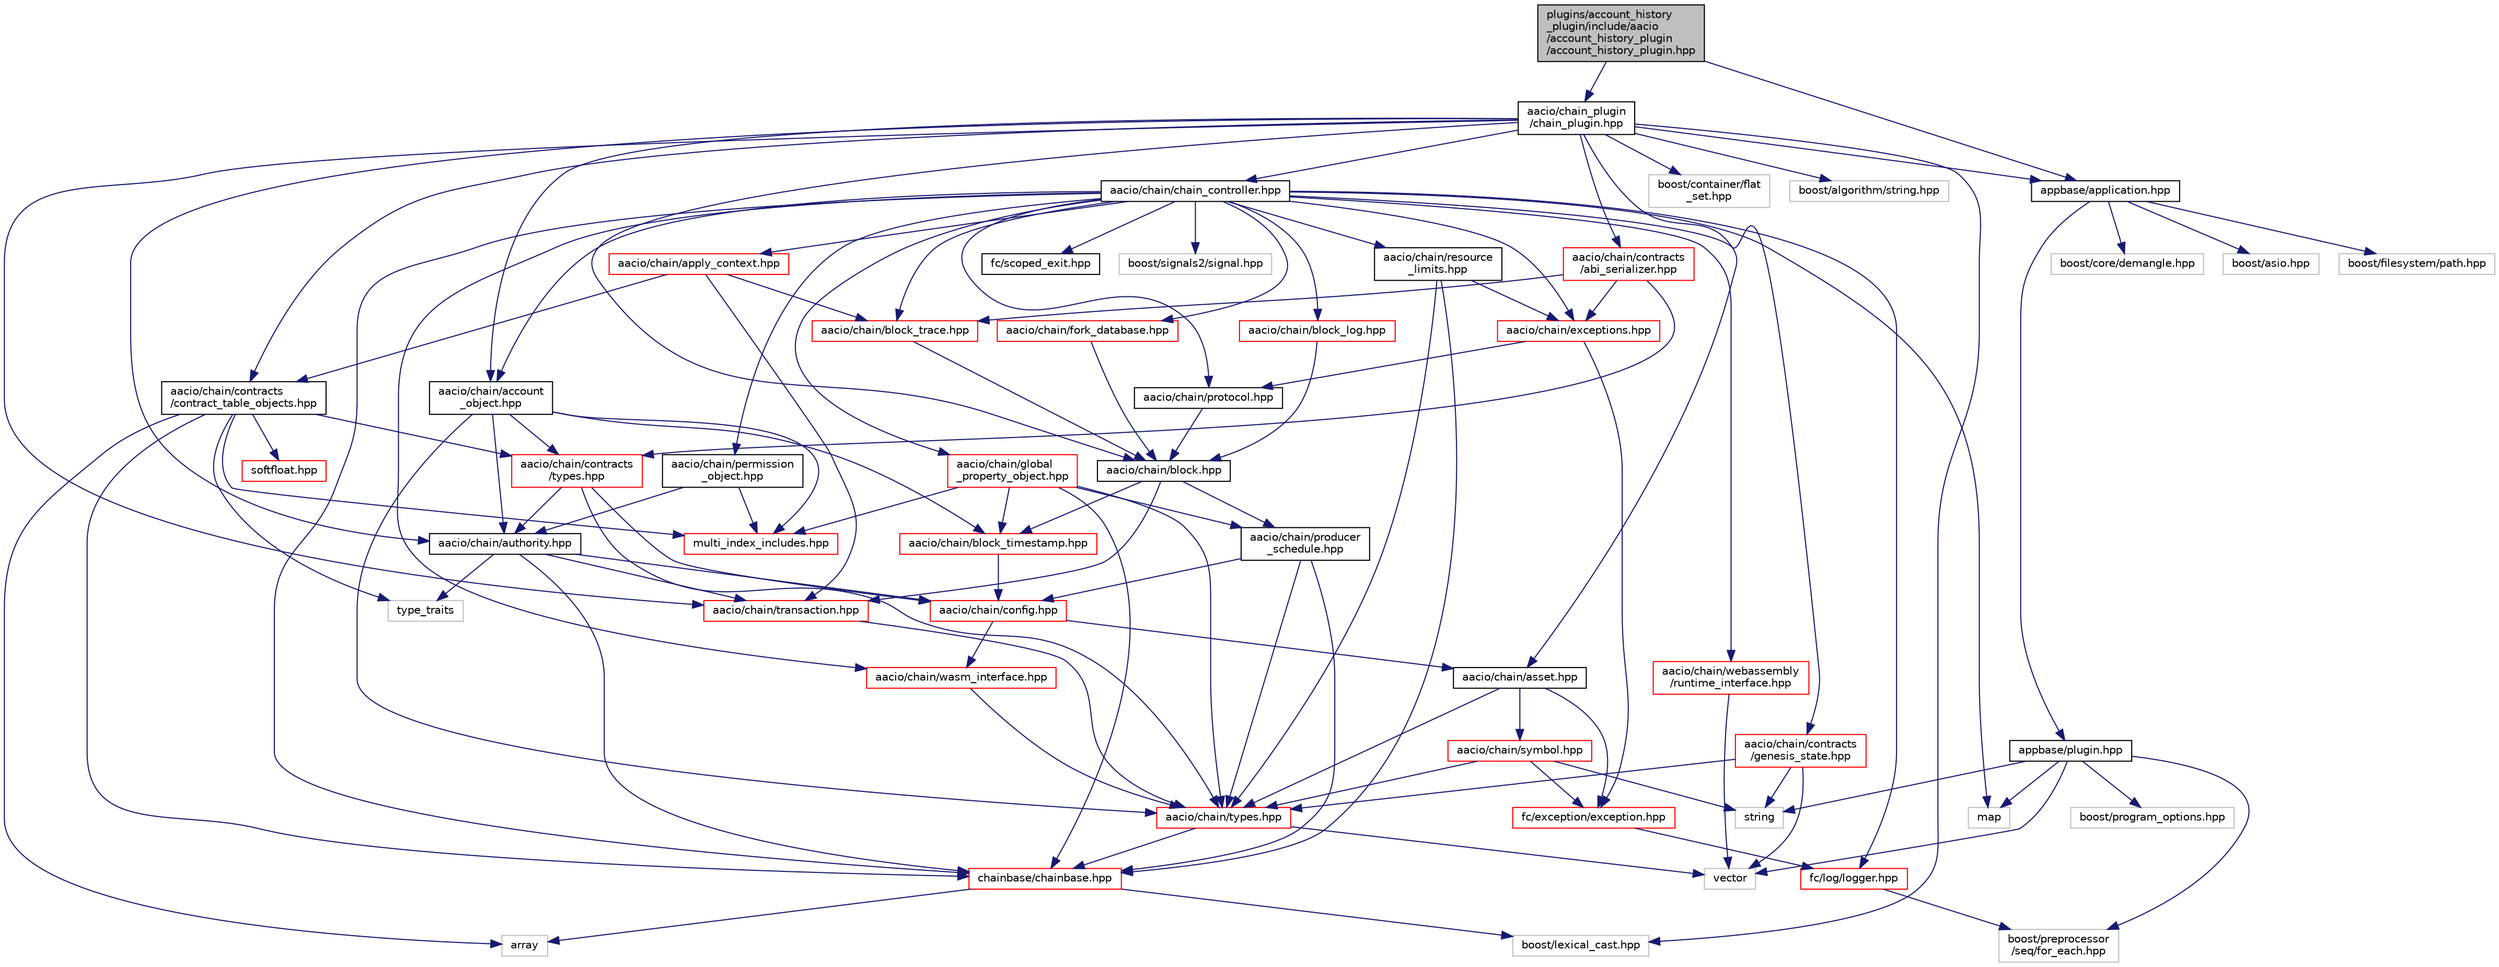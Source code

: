 digraph "plugins/account_history_plugin/include/aacio/account_history_plugin/account_history_plugin.hpp"
{
  edge [fontname="Helvetica",fontsize="10",labelfontname="Helvetica",labelfontsize="10"];
  node [fontname="Helvetica",fontsize="10",shape=record];
  Node0 [label="plugins/account_history\l_plugin/include/aacio\l/account_history_plugin\l/account_history_plugin.hpp",height=0.2,width=0.4,color="black", fillcolor="grey75", style="filled", fontcolor="black"];
  Node0 -> Node1 [color="midnightblue",fontsize="10",style="solid"];
  Node1 [label="appbase/application.hpp",height=0.2,width=0.4,color="black", fillcolor="white", style="filled",URL="$application_8hpp_source.html"];
  Node1 -> Node2 [color="midnightblue",fontsize="10",style="solid"];
  Node2 [label="appbase/plugin.hpp",height=0.2,width=0.4,color="black", fillcolor="white", style="filled",URL="$plugin_8hpp_source.html"];
  Node2 -> Node3 [color="midnightblue",fontsize="10",style="solid"];
  Node3 [label="boost/program_options.hpp",height=0.2,width=0.4,color="grey75", fillcolor="white", style="filled"];
  Node2 -> Node4 [color="midnightblue",fontsize="10",style="solid"];
  Node4 [label="boost/preprocessor\l/seq/for_each.hpp",height=0.2,width=0.4,color="grey75", fillcolor="white", style="filled"];
  Node2 -> Node5 [color="midnightblue",fontsize="10",style="solid"];
  Node5 [label="string",height=0.2,width=0.4,color="grey75", fillcolor="white", style="filled"];
  Node2 -> Node6 [color="midnightblue",fontsize="10",style="solid"];
  Node6 [label="vector",height=0.2,width=0.4,color="grey75", fillcolor="white", style="filled"];
  Node2 -> Node7 [color="midnightblue",fontsize="10",style="solid"];
  Node7 [label="map",height=0.2,width=0.4,color="grey75", fillcolor="white", style="filled"];
  Node1 -> Node8 [color="midnightblue",fontsize="10",style="solid"];
  Node8 [label="boost/filesystem/path.hpp",height=0.2,width=0.4,color="grey75", fillcolor="white", style="filled"];
  Node1 -> Node9 [color="midnightblue",fontsize="10",style="solid"];
  Node9 [label="boost/core/demangle.hpp",height=0.2,width=0.4,color="grey75", fillcolor="white", style="filled"];
  Node1 -> Node10 [color="midnightblue",fontsize="10",style="solid"];
  Node10 [label="boost/asio.hpp",height=0.2,width=0.4,color="grey75", fillcolor="white", style="filled"];
  Node0 -> Node11 [color="midnightblue",fontsize="10",style="solid"];
  Node11 [label="aacio/chain_plugin\l/chain_plugin.hpp",height=0.2,width=0.4,color="black", fillcolor="white", style="filled",URL="$chain__plugin_8hpp.html"];
  Node11 -> Node1 [color="midnightblue",fontsize="10",style="solid"];
  Node11 -> Node12 [color="midnightblue",fontsize="10",style="solid"];
  Node12 [label="aacio/chain/asset.hpp",height=0.2,width=0.4,color="black", fillcolor="white", style="filled",URL="$libraries_2chain_2include_2aacio_2chain_2asset_8hpp.html"];
  Node12 -> Node13 [color="midnightblue",fontsize="10",style="solid"];
  Node13 [label="fc/exception/exception.hpp",height=0.2,width=0.4,color="red", fillcolor="white", style="filled",URL="$exception_8hpp.html",tooltip="Defines exception&#39;s used by fc. "];
  Node13 -> Node14 [color="midnightblue",fontsize="10",style="solid"];
  Node14 [label="fc/log/logger.hpp",height=0.2,width=0.4,color="red", fillcolor="white", style="filled",URL="$logger_8hpp_source.html"];
  Node14 -> Node4 [color="midnightblue",fontsize="10",style="solid"];
  Node12 -> Node56 [color="midnightblue",fontsize="10",style="solid"];
  Node56 [label="aacio/chain/types.hpp",height=0.2,width=0.4,color="red", fillcolor="white", style="filled",URL="$libraries_2chain_2include_2aacio_2chain_2types_8hpp.html"];
  Node56 -> Node59 [color="midnightblue",fontsize="10",style="solid"];
  Node59 [label="chainbase/chainbase.hpp",height=0.2,width=0.4,color="red", fillcolor="white", style="filled",URL="$chainbase_8hpp_source.html"];
  Node59 -> Node27 [color="midnightblue",fontsize="10",style="solid"];
  Node27 [label="boost/lexical_cast.hpp",height=0.2,width=0.4,color="grey75", fillcolor="white", style="filled"];
  Node59 -> Node76 [color="midnightblue",fontsize="10",style="solid"];
  Node76 [label="array",height=0.2,width=0.4,color="grey75", fillcolor="white", style="filled"];
  Node56 -> Node6 [color="midnightblue",fontsize="10",style="solid"];
  Node12 -> Node128 [color="midnightblue",fontsize="10",style="solid"];
  Node128 [label="aacio/chain/symbol.hpp",height=0.2,width=0.4,color="red", fillcolor="white", style="filled",URL="$symbol_8hpp.html"];
  Node128 -> Node13 [color="midnightblue",fontsize="10",style="solid"];
  Node128 -> Node56 [color="midnightblue",fontsize="10",style="solid"];
  Node128 -> Node5 [color="midnightblue",fontsize="10",style="solid"];
  Node11 -> Node129 [color="midnightblue",fontsize="10",style="solid"];
  Node129 [label="aacio/chain/authority.hpp",height=0.2,width=0.4,color="black", fillcolor="white", style="filled",URL="$authority_8hpp.html"];
  Node129 -> Node59 [color="midnightblue",fontsize="10",style="solid"];
  Node129 -> Node130 [color="midnightblue",fontsize="10",style="solid"];
  Node130 [label="aacio/chain/transaction.hpp",height=0.2,width=0.4,color="red", fillcolor="white", style="filled",URL="$libraries_2chain_2include_2aacio_2chain_2transaction_8hpp.html"];
  Node130 -> Node56 [color="midnightblue",fontsize="10",style="solid"];
  Node129 -> Node132 [color="midnightblue",fontsize="10",style="solid"];
  Node132 [label="aacio/chain/config.hpp",height=0.2,width=0.4,color="red", fillcolor="white", style="filled",URL="$libraries_2chain_2include_2aacio_2chain_2config_8hpp.html"];
  Node132 -> Node12 [color="midnightblue",fontsize="10",style="solid"];
  Node132 -> Node133 [color="midnightblue",fontsize="10",style="solid"];
  Node133 [label="aacio/chain/wasm_interface.hpp",height=0.2,width=0.4,color="red", fillcolor="white", style="filled",URL="$wasm__interface_8hpp_source.html"];
  Node133 -> Node56 [color="midnightblue",fontsize="10",style="solid"];
  Node129 -> Node151 [color="midnightblue",fontsize="10",style="solid"];
  Node151 [label="type_traits",height=0.2,width=0.4,color="grey75", fillcolor="white", style="filled"];
  Node11 -> Node152 [color="midnightblue",fontsize="10",style="solid"];
  Node152 [label="aacio/chain/account\l_object.hpp",height=0.2,width=0.4,color="black", fillcolor="white", style="filled",URL="$account__object_8hpp.html"];
  Node152 -> Node56 [color="midnightblue",fontsize="10",style="solid"];
  Node152 -> Node129 [color="midnightblue",fontsize="10",style="solid"];
  Node152 -> Node153 [color="midnightblue",fontsize="10",style="solid"];
  Node153 [label="aacio/chain/block_timestamp.hpp",height=0.2,width=0.4,color="red", fillcolor="white", style="filled",URL="$block__timestamp_8hpp_source.html"];
  Node153 -> Node132 [color="midnightblue",fontsize="10",style="solid"];
  Node152 -> Node154 [color="midnightblue",fontsize="10",style="solid"];
  Node154 [label="aacio/chain/contracts\l/types.hpp",height=0.2,width=0.4,color="red", fillcolor="white", style="filled",URL="$libraries_2chain_2include_2aacio_2chain_2contracts_2types_8hpp_source.html"];
  Node154 -> Node129 [color="midnightblue",fontsize="10",style="solid"];
  Node154 -> Node132 [color="midnightblue",fontsize="10",style="solid"];
  Node154 -> Node56 [color="midnightblue",fontsize="10",style="solid"];
  Node152 -> Node156 [color="midnightblue",fontsize="10",style="solid"];
  Node156 [label="multi_index_includes.hpp",height=0.2,width=0.4,color="red", fillcolor="white", style="filled",URL="$multi__index__includes_8hpp.html"];
  Node11 -> Node161 [color="midnightblue",fontsize="10",style="solid"];
  Node161 [label="aacio/chain/block.hpp",height=0.2,width=0.4,color="black", fillcolor="white", style="filled",URL="$block_8hpp.html"];
  Node161 -> Node153 [color="midnightblue",fontsize="10",style="solid"];
  Node161 -> Node130 [color="midnightblue",fontsize="10",style="solid"];
  Node161 -> Node162 [color="midnightblue",fontsize="10",style="solid"];
  Node162 [label="aacio/chain/producer\l_schedule.hpp",height=0.2,width=0.4,color="black", fillcolor="white", style="filled",URL="$libraries_2chain_2include_2aacio_2chain_2producer__schedule_8hpp_source.html"];
  Node162 -> Node132 [color="midnightblue",fontsize="10",style="solid"];
  Node162 -> Node56 [color="midnightblue",fontsize="10",style="solid"];
  Node162 -> Node59 [color="midnightblue",fontsize="10",style="solid"];
  Node11 -> Node163 [color="midnightblue",fontsize="10",style="solid"];
  Node163 [label="aacio/chain/chain_controller.hpp",height=0.2,width=0.4,color="black", fillcolor="white", style="filled",URL="$chain__controller_8hpp.html"];
  Node163 -> Node164 [color="midnightblue",fontsize="10",style="solid"];
  Node164 [label="aacio/chain/global\l_property_object.hpp",height=0.2,width=0.4,color="red", fillcolor="white", style="filled",URL="$global__property__object_8hpp.html"];
  Node164 -> Node56 [color="midnightblue",fontsize="10",style="solid"];
  Node164 -> Node153 [color="midnightblue",fontsize="10",style="solid"];
  Node164 -> Node162 [color="midnightblue",fontsize="10",style="solid"];
  Node164 -> Node59 [color="midnightblue",fontsize="10",style="solid"];
  Node164 -> Node156 [color="midnightblue",fontsize="10",style="solid"];
  Node163 -> Node152 [color="midnightblue",fontsize="10",style="solid"];
  Node163 -> Node167 [color="midnightblue",fontsize="10",style="solid"];
  Node167 [label="aacio/chain/permission\l_object.hpp",height=0.2,width=0.4,color="black", fillcolor="white", style="filled",URL="$permission__object_8hpp.html"];
  Node167 -> Node129 [color="midnightblue",fontsize="10",style="solid"];
  Node167 -> Node156 [color="midnightblue",fontsize="10",style="solid"];
  Node163 -> Node168 [color="midnightblue",fontsize="10",style="solid"];
  Node168 [label="aacio/chain/fork_database.hpp",height=0.2,width=0.4,color="red", fillcolor="white", style="filled",URL="$fork__database_8hpp.html"];
  Node168 -> Node161 [color="midnightblue",fontsize="10",style="solid"];
  Node163 -> Node170 [color="midnightblue",fontsize="10",style="solid"];
  Node170 [label="aacio/chain/block_log.hpp",height=0.2,width=0.4,color="red", fillcolor="white", style="filled",URL="$block__log_8hpp.html"];
  Node170 -> Node161 [color="midnightblue",fontsize="10",style="solid"];
  Node163 -> Node171 [color="midnightblue",fontsize="10",style="solid"];
  Node171 [label="aacio/chain/block_trace.hpp",height=0.2,width=0.4,color="red", fillcolor="white", style="filled",URL="$block__trace_8hpp.html"];
  Node171 -> Node161 [color="midnightblue",fontsize="10",style="solid"];
  Node163 -> Node59 [color="midnightblue",fontsize="10",style="solid"];
  Node163 -> Node173 [color="midnightblue",fontsize="10",style="solid"];
  Node173 [label="fc/scoped_exit.hpp",height=0.2,width=0.4,color="black", fillcolor="white", style="filled",URL="$scoped__exit_8hpp_source.html"];
  Node163 -> Node174 [color="midnightblue",fontsize="10",style="solid"];
  Node174 [label="boost/signals2/signal.hpp",height=0.2,width=0.4,color="grey75", fillcolor="white", style="filled"];
  Node163 -> Node175 [color="midnightblue",fontsize="10",style="solid"];
  Node175 [label="aacio/chain/protocol.hpp",height=0.2,width=0.4,color="black", fillcolor="white", style="filled",URL="$libraries_2chain_2include_2aacio_2chain_2protocol_8hpp.html"];
  Node175 -> Node161 [color="midnightblue",fontsize="10",style="solid"];
  Node163 -> Node176 [color="midnightblue",fontsize="10",style="solid"];
  Node176 [label="aacio/chain/apply_context.hpp",height=0.2,width=0.4,color="red", fillcolor="white", style="filled",URL="$apply__context_8hpp.html"];
  Node176 -> Node171 [color="midnightblue",fontsize="10",style="solid"];
  Node176 -> Node130 [color="midnightblue",fontsize="10",style="solid"];
  Node176 -> Node178 [color="midnightblue",fontsize="10",style="solid"];
  Node178 [label="aacio/chain/contracts\l/contract_table_objects.hpp",height=0.2,width=0.4,color="black", fillcolor="white", style="filled",URL="$contract__table__objects_8hpp.html"];
  Node178 -> Node154 [color="midnightblue",fontsize="10",style="solid"];
  Node178 -> Node156 [color="midnightblue",fontsize="10",style="solid"];
  Node178 -> Node179 [color="midnightblue",fontsize="10",style="solid"];
  Node179 [label="softfloat.hpp",height=0.2,width=0.4,color="red", fillcolor="white", style="filled",URL="$softfloat_8hpp_source.html"];
  Node178 -> Node59 [color="midnightblue",fontsize="10",style="solid"];
  Node178 -> Node76 [color="midnightblue",fontsize="10",style="solid"];
  Node178 -> Node151 [color="midnightblue",fontsize="10",style="solid"];
  Node163 -> Node182 [color="midnightblue",fontsize="10",style="solid"];
  Node182 [label="aacio/chain/exceptions.hpp",height=0.2,width=0.4,color="red", fillcolor="white", style="filled",URL="$exceptions_8hpp.html"];
  Node182 -> Node13 [color="midnightblue",fontsize="10",style="solid"];
  Node182 -> Node175 [color="midnightblue",fontsize="10",style="solid"];
  Node163 -> Node184 [color="midnightblue",fontsize="10",style="solid"];
  Node184 [label="aacio/chain/contracts\l/genesis_state.hpp",height=0.2,width=0.4,color="red", fillcolor="white", style="filled",URL="$genesis__state_8hpp.html"];
  Node184 -> Node56 [color="midnightblue",fontsize="10",style="solid"];
  Node184 -> Node5 [color="midnightblue",fontsize="10",style="solid"];
  Node184 -> Node6 [color="midnightblue",fontsize="10",style="solid"];
  Node163 -> Node186 [color="midnightblue",fontsize="10",style="solid"];
  Node186 [label="aacio/chain/resource\l_limits.hpp",height=0.2,width=0.4,color="black", fillcolor="white", style="filled",URL="$resource__limits_8hpp_source.html"];
  Node186 -> Node182 [color="midnightblue",fontsize="10",style="solid"];
  Node186 -> Node56 [color="midnightblue",fontsize="10",style="solid"];
  Node186 -> Node59 [color="midnightblue",fontsize="10",style="solid"];
  Node163 -> Node133 [color="midnightblue",fontsize="10",style="solid"];
  Node163 -> Node187 [color="midnightblue",fontsize="10",style="solid"];
  Node187 [label="aacio/chain/webassembly\l/runtime_interface.hpp",height=0.2,width=0.4,color="red", fillcolor="white", style="filled",URL="$runtime__interface_8hpp_source.html"];
  Node187 -> Node6 [color="midnightblue",fontsize="10",style="solid"];
  Node163 -> Node14 [color="midnightblue",fontsize="10",style="solid"];
  Node163 -> Node7 [color="midnightblue",fontsize="10",style="solid"];
  Node11 -> Node178 [color="midnightblue",fontsize="10",style="solid"];
  Node11 -> Node130 [color="midnightblue",fontsize="10",style="solid"];
  Node11 -> Node188 [color="midnightblue",fontsize="10",style="solid"];
  Node188 [label="aacio/chain/contracts\l/abi_serializer.hpp",height=0.2,width=0.4,color="red", fillcolor="white", style="filled",URL="$abi__serializer_8hpp.html"];
  Node188 -> Node154 [color="midnightblue",fontsize="10",style="solid"];
  Node188 -> Node171 [color="midnightblue",fontsize="10",style="solid"];
  Node188 -> Node182 [color="midnightblue",fontsize="10",style="solid"];
  Node11 -> Node37 [color="midnightblue",fontsize="10",style="solid"];
  Node37 [label="boost/container/flat\l_set.hpp",height=0.2,width=0.4,color="grey75", fillcolor="white", style="filled"];
  Node11 -> Node189 [color="midnightblue",fontsize="10",style="solid"];
  Node189 [label="boost/algorithm/string.hpp",height=0.2,width=0.4,color="grey75", fillcolor="white", style="filled"];
  Node11 -> Node27 [color="midnightblue",fontsize="10",style="solid"];
}
